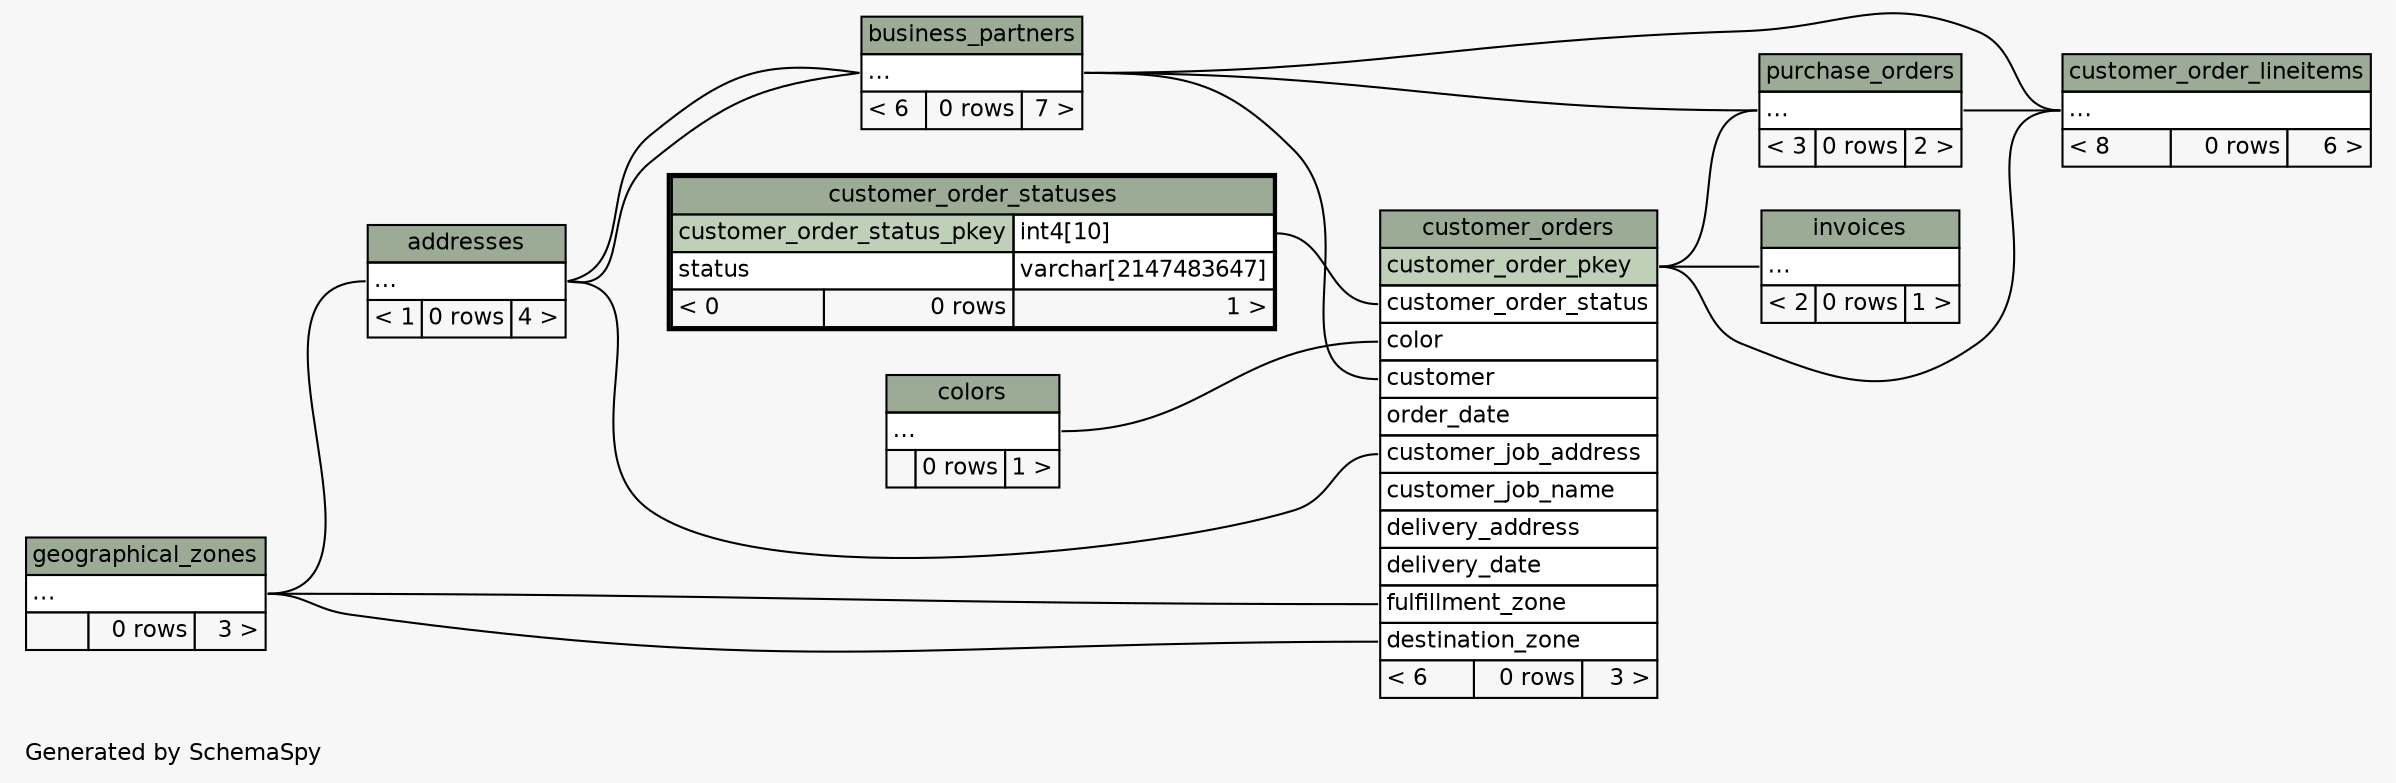 // dot 2.20.2 on Linux 2.6.28-13-generic
// SchemaSpy rev 514
digraph "twoDegreesRelationshipsDiagram" {
  graph [
    rankdir="RL"
    bgcolor="#f7f7f7"
    label="\nGenerated by SchemaSpy"
    labeljust="l"
    nodesep="0.18"
    ranksep="0.46"
    fontname="Helvetica"
    fontsize="11"
  ];
  node [
    fontname="Helvetica"
    fontsize="11"
    shape="plaintext"
  ];
  edge [
    arrowsize="0.8"
  ];
  "addresses":"elipses":w -> "geographical_zones":"elipses":e [arrowhead=none arrowtail=crowodot];
  "business_partners":"elipses":w -> "addresses":"elipses":e [arrowhead=none arrowtail=crowodot];
  "business_partners":"elipses":w -> "addresses":"elipses":e [arrowhead=none arrowtail=crowodot];
  "customer_order_lineitems":"elipses":w -> "customer_orders":"customer_order_pkey":e [arrowhead=none arrowtail=crowodot];
  "customer_order_lineitems":"elipses":w -> "purchase_orders":"elipses":e [arrowhead=none arrowtail=crowodot];
  "customer_order_lineitems":"elipses":w -> "business_partners":"elipses":e [arrowhead=none arrowtail=crowodot];
  "customer_orders":"color":w -> "colors":"elipses":e [arrowhead=none arrowtail=crowodot];
  "customer_orders":"customer":w -> "business_partners":"elipses":e [arrowhead=none arrowtail=crowodot];
  "customer_orders":"customer_job_address":w -> "addresses":"elipses":e [arrowhead=none arrowtail=crowodot];
  "customer_orders":"customer_order_status":w -> "customer_order_statuses":"customer_order_status_pkey.type":e [arrowhead=none arrowtail=crowodot];
  "customer_orders":"destination_zone":w -> "geographical_zones":"elipses":e [arrowhead=none arrowtail=crowodot];
  "customer_orders":"fulfillment_zone":w -> "geographical_zones":"elipses":e [arrowhead=none arrowtail=crowodot];
  "invoices":"elipses":w -> "customer_orders":"customer_order_pkey":e [arrowhead=none arrowtail=crowodot];
  "purchase_orders":"elipses":w -> "customer_orders":"customer_order_pkey":e [arrowhead=none arrowtail=crowodot];
  "purchase_orders":"elipses":w -> "business_partners":"elipses":e [arrowhead=none arrowtail=crowodot];
  "addresses" [
    label=<
    <TABLE BORDER="0" CELLBORDER="1" CELLSPACING="0" BGCOLOR="#ffffff">
      <TR><TD COLSPAN="3" BGCOLOR="#9bab96" ALIGN="CENTER">addresses</TD></TR>
      <TR><TD PORT="elipses" COLSPAN="3" ALIGN="LEFT">...</TD></TR>
      <TR><TD ALIGN="LEFT" BGCOLOR="#f7f7f7">&lt; 1</TD><TD ALIGN="RIGHT" BGCOLOR="#f7f7f7">0 rows</TD><TD ALIGN="RIGHT" BGCOLOR="#f7f7f7">4 &gt;</TD></TR>
    </TABLE>>
    URL="addresses.html"
    tooltip="addresses"
  ];
  "business_partners" [
    label=<
    <TABLE BORDER="0" CELLBORDER="1" CELLSPACING="0" BGCOLOR="#ffffff">
      <TR><TD COLSPAN="3" BGCOLOR="#9bab96" ALIGN="CENTER">business_partners</TD></TR>
      <TR><TD PORT="elipses" COLSPAN="3" ALIGN="LEFT">...</TD></TR>
      <TR><TD ALIGN="LEFT" BGCOLOR="#f7f7f7">&lt; 6</TD><TD ALIGN="RIGHT" BGCOLOR="#f7f7f7">0 rows</TD><TD ALIGN="RIGHT" BGCOLOR="#f7f7f7">7 &gt;</TD></TR>
    </TABLE>>
    URL="business_partners.html"
    tooltip="business_partners"
  ];
  "colors" [
    label=<
    <TABLE BORDER="0" CELLBORDER="1" CELLSPACING="0" BGCOLOR="#ffffff">
      <TR><TD COLSPAN="3" BGCOLOR="#9bab96" ALIGN="CENTER">colors</TD></TR>
      <TR><TD PORT="elipses" COLSPAN="3" ALIGN="LEFT">...</TD></TR>
      <TR><TD ALIGN="LEFT" BGCOLOR="#f7f7f7">  </TD><TD ALIGN="RIGHT" BGCOLOR="#f7f7f7">0 rows</TD><TD ALIGN="RIGHT" BGCOLOR="#f7f7f7">1 &gt;</TD></TR>
    </TABLE>>
    URL="colors.html"
    tooltip="colors"
  ];
  "customer_order_lineitems" [
    label=<
    <TABLE BORDER="0" CELLBORDER="1" CELLSPACING="0" BGCOLOR="#ffffff">
      <TR><TD COLSPAN="3" BGCOLOR="#9bab96" ALIGN="CENTER">customer_order_lineitems</TD></TR>
      <TR><TD PORT="elipses" COLSPAN="3" ALIGN="LEFT">...</TD></TR>
      <TR><TD ALIGN="LEFT" BGCOLOR="#f7f7f7">&lt; 8</TD><TD ALIGN="RIGHT" BGCOLOR="#f7f7f7">0 rows</TD><TD ALIGN="RIGHT" BGCOLOR="#f7f7f7">6 &gt;</TD></TR>
    </TABLE>>
    URL="customer_order_lineitems.html"
    tooltip="customer_order_lineitems"
  ];
  "customer_order_statuses" [
    label=<
    <TABLE BORDER="2" CELLBORDER="1" CELLSPACING="0" BGCOLOR="#ffffff">
      <TR><TD COLSPAN="3" BGCOLOR="#9bab96" ALIGN="CENTER">customer_order_statuses</TD></TR>
      <TR><TD PORT="customer_order_status_pkey" COLSPAN="2" BGCOLOR="#bed1b8" ALIGN="LEFT">customer_order_status_pkey</TD><TD PORT="customer_order_status_pkey.type" ALIGN="LEFT">int4[10]</TD></TR>
      <TR><TD PORT="status" COLSPAN="2" ALIGN="LEFT">status</TD><TD PORT="status.type" ALIGN="LEFT">varchar[2147483647]</TD></TR>
      <TR><TD ALIGN="LEFT" BGCOLOR="#f7f7f7">&lt; 0</TD><TD ALIGN="RIGHT" BGCOLOR="#f7f7f7">0 rows</TD><TD ALIGN="RIGHT" BGCOLOR="#f7f7f7">1 &gt;</TD></TR>
    </TABLE>>
    URL="customer_order_statuses.html"
    tooltip="customer_order_statuses"
  ];
  "customer_orders" [
    label=<
    <TABLE BORDER="0" CELLBORDER="1" CELLSPACING="0" BGCOLOR="#ffffff">
      <TR><TD COLSPAN="3" BGCOLOR="#9bab96" ALIGN="CENTER">customer_orders</TD></TR>
      <TR><TD PORT="customer_order_pkey" COLSPAN="3" BGCOLOR="#bed1b8" ALIGN="LEFT">customer_order_pkey</TD></TR>
      <TR><TD PORT="customer_order_status" COLSPAN="3" ALIGN="LEFT">customer_order_status</TD></TR>
      <TR><TD PORT="color" COLSPAN="3" ALIGN="LEFT">color</TD></TR>
      <TR><TD PORT="customer" COLSPAN="3" ALIGN="LEFT">customer</TD></TR>
      <TR><TD PORT="order_date" COLSPAN="3" ALIGN="LEFT">order_date</TD></TR>
      <TR><TD PORT="customer_job_address" COLSPAN="3" ALIGN="LEFT">customer_job_address</TD></TR>
      <TR><TD PORT="customer_job_name" COLSPAN="3" ALIGN="LEFT">customer_job_name</TD></TR>
      <TR><TD PORT="delivery_address" COLSPAN="3" ALIGN="LEFT">delivery_address</TD></TR>
      <TR><TD PORT="delivery_date" COLSPAN="3" ALIGN="LEFT">delivery_date</TD></TR>
      <TR><TD PORT="fulfillment_zone" COLSPAN="3" ALIGN="LEFT">fulfillment_zone</TD></TR>
      <TR><TD PORT="destination_zone" COLSPAN="3" ALIGN="LEFT">destination_zone</TD></TR>
      <TR><TD ALIGN="LEFT" BGCOLOR="#f7f7f7">&lt; 6</TD><TD ALIGN="RIGHT" BGCOLOR="#f7f7f7">0 rows</TD><TD ALIGN="RIGHT" BGCOLOR="#f7f7f7">3 &gt;</TD></TR>
    </TABLE>>
    URL="customer_orders.html"
    tooltip="customer_orders"
  ];
  "geographical_zones" [
    label=<
    <TABLE BORDER="0" CELLBORDER="1" CELLSPACING="0" BGCOLOR="#ffffff">
      <TR><TD COLSPAN="3" BGCOLOR="#9bab96" ALIGN="CENTER">geographical_zones</TD></TR>
      <TR><TD PORT="elipses" COLSPAN="3" ALIGN="LEFT">...</TD></TR>
      <TR><TD ALIGN="LEFT" BGCOLOR="#f7f7f7">  </TD><TD ALIGN="RIGHT" BGCOLOR="#f7f7f7">0 rows</TD><TD ALIGN="RIGHT" BGCOLOR="#f7f7f7">3 &gt;</TD></TR>
    </TABLE>>
    URL="geographical_zones.html"
    tooltip="geographical_zones"
  ];
  "invoices" [
    label=<
    <TABLE BORDER="0" CELLBORDER="1" CELLSPACING="0" BGCOLOR="#ffffff">
      <TR><TD COLSPAN="3" BGCOLOR="#9bab96" ALIGN="CENTER">invoices</TD></TR>
      <TR><TD PORT="elipses" COLSPAN="3" ALIGN="LEFT">...</TD></TR>
      <TR><TD ALIGN="LEFT" BGCOLOR="#f7f7f7">&lt; 2</TD><TD ALIGN="RIGHT" BGCOLOR="#f7f7f7">0 rows</TD><TD ALIGN="RIGHT" BGCOLOR="#f7f7f7">1 &gt;</TD></TR>
    </TABLE>>
    URL="invoices.html"
    tooltip="invoices"
  ];
  "purchase_orders" [
    label=<
    <TABLE BORDER="0" CELLBORDER="1" CELLSPACING="0" BGCOLOR="#ffffff">
      <TR><TD COLSPAN="3" BGCOLOR="#9bab96" ALIGN="CENTER">purchase_orders</TD></TR>
      <TR><TD PORT="elipses" COLSPAN="3" ALIGN="LEFT">...</TD></TR>
      <TR><TD ALIGN="LEFT" BGCOLOR="#f7f7f7">&lt; 3</TD><TD ALIGN="RIGHT" BGCOLOR="#f7f7f7">0 rows</TD><TD ALIGN="RIGHT" BGCOLOR="#f7f7f7">2 &gt;</TD></TR>
    </TABLE>>
    URL="purchase_orders.html"
    tooltip="purchase_orders"
  ];
}
